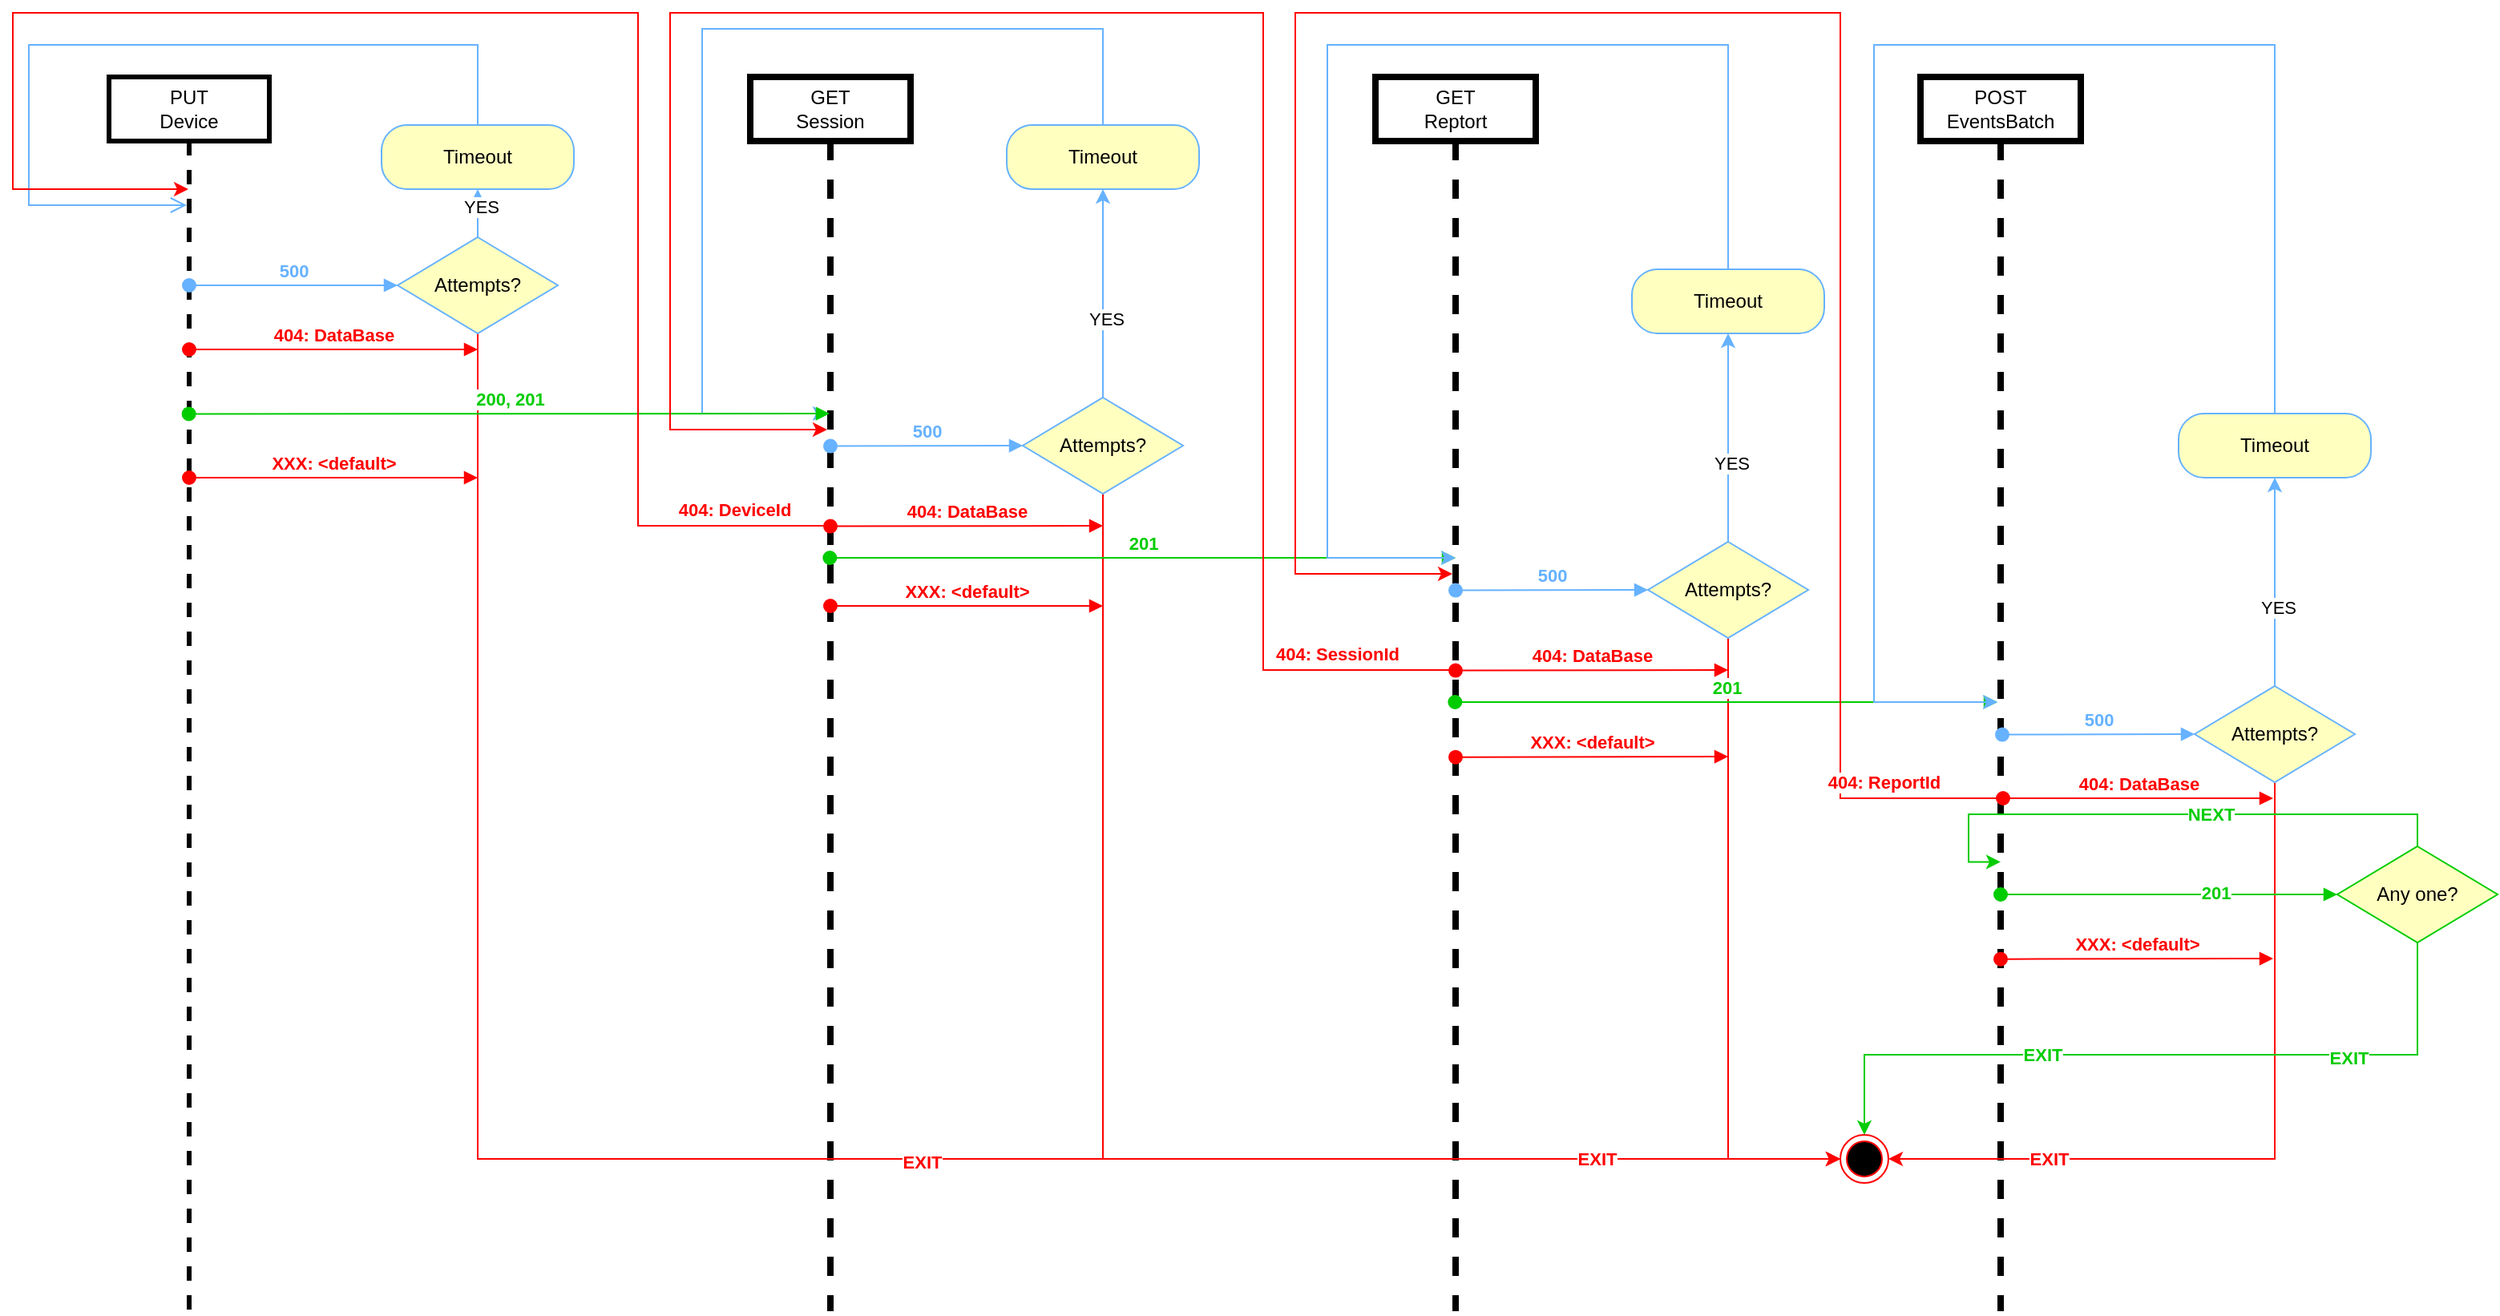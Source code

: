 <mxfile version="21.6.9" type="device">
  <diagram name="Страница — 1" id="-wL8EBNOefbxbOeH-bGI">
    <mxGraphModel dx="1816" dy="606" grid="1" gridSize="10" guides="1" tooltips="1" connect="1" arrows="1" fold="1" page="1" pageScale="1" pageWidth="827" pageHeight="1169" math="0" shadow="0">
      <root>
        <mxCell id="0" />
        <mxCell id="1" parent="0" />
        <mxCell id="82LKOW4DZEkzBoe8ajo4-2" value="PUT&lt;br&gt;Device" style="shape=umlLifeline;perimeter=lifelinePerimeter;whiteSpace=wrap;html=1;container=1;dropTarget=0;collapsible=0;recursiveResize=0;outlineConnect=0;portConstraint=eastwest;newEdgeStyle={&quot;edgeStyle&quot;:&quot;elbowEdgeStyle&quot;,&quot;elbow&quot;:&quot;vertical&quot;,&quot;curved&quot;:0,&quot;rounded&quot;:0};strokeWidth=3;" parent="1" vertex="1">
          <mxGeometry x="-20" y="160" width="100" height="770" as="geometry" />
        </mxCell>
        <mxCell id="82LKOW4DZEkzBoe8ajo4-3" value="GET&lt;br&gt;Session" style="shape=umlLifeline;perimeter=lifelinePerimeter;whiteSpace=wrap;html=1;container=1;dropTarget=0;collapsible=0;recursiveResize=0;outlineConnect=0;portConstraint=eastwest;newEdgeStyle={&quot;edgeStyle&quot;:&quot;elbowEdgeStyle&quot;,&quot;elbow&quot;:&quot;vertical&quot;,&quot;curved&quot;:0,&quot;rounded&quot;:0};strokeWidth=4;" parent="1" vertex="1">
          <mxGeometry x="380" y="160" width="100" height="770" as="geometry" />
        </mxCell>
        <mxCell id="82LKOW4DZEkzBoe8ajo4-4" value="GET&lt;br&gt;Reptort" style="shape=umlLifeline;perimeter=lifelinePerimeter;whiteSpace=wrap;html=1;container=1;dropTarget=0;collapsible=0;recursiveResize=0;outlineConnect=0;portConstraint=eastwest;newEdgeStyle={&quot;edgeStyle&quot;:&quot;elbowEdgeStyle&quot;,&quot;elbow&quot;:&quot;vertical&quot;,&quot;curved&quot;:0,&quot;rounded&quot;:0};strokeWidth=4;" parent="1" vertex="1">
          <mxGeometry x="770" y="160" width="100" height="770" as="geometry" />
        </mxCell>
        <mxCell id="82LKOW4DZEkzBoe8ajo4-5" value="POST EventsBatch" style="shape=umlLifeline;perimeter=lifelinePerimeter;whiteSpace=wrap;html=1;container=1;dropTarget=0;collapsible=0;recursiveResize=0;outlineConnect=0;portConstraint=eastwest;newEdgeStyle={&quot;edgeStyle&quot;:&quot;elbowEdgeStyle&quot;,&quot;elbow&quot;:&quot;vertical&quot;,&quot;curved&quot;:0,&quot;rounded&quot;:0};strokeWidth=4;" parent="1" vertex="1">
          <mxGeometry x="1110" y="160" width="100" height="770" as="geometry" />
        </mxCell>
        <mxCell id="82LKOW4DZEkzBoe8ajo4-20" style="edgeStyle=orthogonalEdgeStyle;rounded=0;orthogonalLoop=1;jettySize=auto;html=1;entryX=0.5;entryY=1;entryDx=0;entryDy=0;strokeColor=#66B2FF;" parent="1" source="82LKOW4DZEkzBoe8ajo4-12" target="82LKOW4DZEkzBoe8ajo4-17" edge="1">
          <mxGeometry relative="1" as="geometry" />
        </mxCell>
        <mxCell id="82LKOW4DZEkzBoe8ajo4-23" value="YES" style="edgeLabel;html=1;align=center;verticalAlign=middle;resizable=0;points=[];" parent="82LKOW4DZEkzBoe8ajo4-20" vertex="1" connectable="0">
          <mxGeometry x="-0.242" y="-2" relative="1" as="geometry">
            <mxPoint as="offset" />
          </mxGeometry>
        </mxCell>
        <mxCell id="82LKOW4DZEkzBoe8ajo4-22" style="edgeStyle=orthogonalEdgeStyle;rounded=0;orthogonalLoop=1;jettySize=auto;html=1;entryX=0;entryY=0.5;entryDx=0;entryDy=0;strokeColor=#FF0000;" parent="1" source="82LKOW4DZEkzBoe8ajo4-12" target="82LKOW4DZEkzBoe8ajo4-21" edge="1">
          <mxGeometry relative="1" as="geometry">
            <Array as="points">
              <mxPoint x="210" y="835" />
            </Array>
          </mxGeometry>
        </mxCell>
        <mxCell id="82LKOW4DZEkzBoe8ajo4-24" value="NO" style="edgeLabel;html=1;align=center;verticalAlign=middle;resizable=0;points=[];" parent="82LKOW4DZEkzBoe8ajo4-22" vertex="1" connectable="0">
          <mxGeometry x="-0.752" y="-1" relative="1" as="geometry">
            <mxPoint x="21" y="-193" as="offset" />
          </mxGeometry>
        </mxCell>
        <mxCell id="82LKOW4DZEkzBoe8ajo4-82" value="&lt;b&gt;&lt;font color=&quot;#ff0000&quot;&gt;EXIT&lt;/font&gt;&lt;/b&gt;" style="edgeLabel;html=1;align=center;verticalAlign=middle;resizable=0;points=[];" parent="82LKOW4DZEkzBoe8ajo4-22" vertex="1" connectable="0">
          <mxGeometry x="0.143" y="-2" relative="1" as="geometry">
            <mxPoint x="12" as="offset" />
          </mxGeometry>
        </mxCell>
        <mxCell id="82LKOW4DZEkzBoe8ajo4-12" value="Attempts?" style="rhombus;whiteSpace=wrap;html=1;fontColor=#000000;fillColor=#ffffc0;strokeColor=#66B2FF;" parent="1" vertex="1">
          <mxGeometry x="160" y="260" width="100" height="60" as="geometry" />
        </mxCell>
        <mxCell id="82LKOW4DZEkzBoe8ajo4-17" value="Timeout" style="rounded=1;whiteSpace=wrap;html=1;arcSize=40;fontColor=#000000;fillColor=#ffffc0;strokeColor=#66B2FF;" parent="1" vertex="1">
          <mxGeometry x="150" y="190" width="120" height="40" as="geometry" />
        </mxCell>
        <mxCell id="82LKOW4DZEkzBoe8ajo4-18" value="" style="edgeStyle=orthogonalEdgeStyle;html=1;verticalAlign=bottom;endArrow=open;endSize=8;strokeColor=#66B2FF;rounded=0;exitX=0.5;exitY=0;exitDx=0;exitDy=0;" parent="1" source="82LKOW4DZEkzBoe8ajo4-17" target="82LKOW4DZEkzBoe8ajo4-2" edge="1">
          <mxGeometry relative="1" as="geometry">
            <mxPoint x="210" y="280" as="targetPoint" />
            <Array as="points">
              <mxPoint x="210" y="140" />
              <mxPoint x="-70" y="140" />
              <mxPoint x="-70" y="240" />
            </Array>
          </mxGeometry>
        </mxCell>
        <mxCell id="82LKOW4DZEkzBoe8ajo4-19" value="&lt;font color=&quot;#66b2ff&quot;&gt;&lt;b&gt;500&lt;/b&gt;&lt;/font&gt;" style="html=1;verticalAlign=bottom;startArrow=oval;startFill=1;endArrow=block;startSize=8;edgeStyle=elbowEdgeStyle;elbow=vertical;curved=0;rounded=0;entryX=0;entryY=0.5;entryDx=0;entryDy=0;strokeColor=#66B2FF;" parent="1" target="82LKOW4DZEkzBoe8ajo4-12" edge="1">
          <mxGeometry width="60" relative="1" as="geometry">
            <mxPoint x="30" y="290" as="sourcePoint" />
            <mxPoint x="90" y="350" as="targetPoint" />
            <Array as="points">
              <mxPoint x="110" y="290" />
            </Array>
          </mxGeometry>
        </mxCell>
        <mxCell id="82LKOW4DZEkzBoe8ajo4-21" value="" style="ellipse;html=1;shape=endState;fillColor=#000000;strokeColor=#ff0000;" parent="1" vertex="1">
          <mxGeometry x="1060" y="820" width="30" height="30" as="geometry" />
        </mxCell>
        <mxCell id="82LKOW4DZEkzBoe8ajo4-25" style="edgeStyle=orthogonalEdgeStyle;rounded=0;orthogonalLoop=1;jettySize=auto;html=1;entryX=0.5;entryY=1;entryDx=0;entryDy=0;strokeColor=#66B2FF;" parent="1" source="82LKOW4DZEkzBoe8ajo4-27" target="82LKOW4DZEkzBoe8ajo4-28" edge="1">
          <mxGeometry relative="1" as="geometry" />
        </mxCell>
        <mxCell id="82LKOW4DZEkzBoe8ajo4-26" value="YES" style="edgeLabel;html=1;align=center;verticalAlign=middle;resizable=0;points=[];" parent="82LKOW4DZEkzBoe8ajo4-25" vertex="1" connectable="0">
          <mxGeometry x="-0.242" y="-2" relative="1" as="geometry">
            <mxPoint as="offset" />
          </mxGeometry>
        </mxCell>
        <mxCell id="82LKOW4DZEkzBoe8ajo4-31" style="edgeStyle=orthogonalEdgeStyle;rounded=0;orthogonalLoop=1;jettySize=auto;html=1;entryX=0;entryY=0.5;entryDx=0;entryDy=0;strokeColor=#FF0000;" parent="1" source="82LKOW4DZEkzBoe8ajo4-27" target="82LKOW4DZEkzBoe8ajo4-21" edge="1">
          <mxGeometry relative="1" as="geometry">
            <Array as="points">
              <mxPoint x="600" y="835" />
            </Array>
          </mxGeometry>
        </mxCell>
        <mxCell id="82LKOW4DZEkzBoe8ajo4-81" value="&lt;b&gt;&lt;font color=&quot;#ff0000&quot;&gt;EXIT&lt;/font&gt;&lt;/b&gt;" style="edgeLabel;html=1;align=center;verticalAlign=middle;resizable=0;points=[];" parent="82LKOW4DZEkzBoe8ajo4-31" vertex="1" connectable="0">
          <mxGeometry x="0.652" relative="1" as="geometry">
            <mxPoint as="offset" />
          </mxGeometry>
        </mxCell>
        <mxCell id="82LKOW4DZEkzBoe8ajo4-27" value="Attempts?" style="rhombus;whiteSpace=wrap;html=1;fontColor=#000000;fillColor=#ffffc0;strokeColor=#66B2FF;" parent="1" vertex="1">
          <mxGeometry x="550" y="360" width="100" height="60" as="geometry" />
        </mxCell>
        <mxCell id="82LKOW4DZEkzBoe8ajo4-30" style="edgeStyle=orthogonalEdgeStyle;rounded=0;orthogonalLoop=1;jettySize=auto;html=1;exitX=0.5;exitY=0;exitDx=0;exitDy=0;strokeColor=#66B2FF;" parent="1" source="82LKOW4DZEkzBoe8ajo4-28" target="82LKOW4DZEkzBoe8ajo4-3" edge="1">
          <mxGeometry relative="1" as="geometry">
            <Array as="points">
              <mxPoint x="600" y="130" />
              <mxPoint x="350" y="130" />
              <mxPoint x="350" y="370" />
            </Array>
          </mxGeometry>
        </mxCell>
        <mxCell id="82LKOW4DZEkzBoe8ajo4-28" value="Timeout" style="rounded=1;whiteSpace=wrap;html=1;arcSize=40;fontColor=#000000;fillColor=#ffffc0;strokeColor=#66B2FF;" parent="1" vertex="1">
          <mxGeometry x="540" y="190" width="120" height="40" as="geometry" />
        </mxCell>
        <mxCell id="82LKOW4DZEkzBoe8ajo4-29" value="&lt;b&gt;&lt;font color=&quot;#66b2ff&quot;&gt;500&lt;/font&gt;&lt;/b&gt;" style="html=1;verticalAlign=bottom;startArrow=oval;startFill=1;endArrow=block;startSize=8;edgeStyle=elbowEdgeStyle;elbow=vertical;curved=0;rounded=0;entryX=0;entryY=0.5;entryDx=0;entryDy=0;strokeColor=#66B2FF;" parent="1" target="82LKOW4DZEkzBoe8ajo4-27" edge="1">
          <mxGeometry x="-0.004" width="60" relative="1" as="geometry">
            <mxPoint x="430" y="390.3" as="sourcePoint" />
            <mxPoint x="555.8" y="390.0" as="targetPoint" />
            <Array as="points" />
            <mxPoint as="offset" />
          </mxGeometry>
        </mxCell>
        <mxCell id="82LKOW4DZEkzBoe8ajo4-32" value="&lt;font color=&quot;#ff0000&quot;&gt;&lt;b&gt;404: DataBase&lt;/b&gt;&lt;/font&gt;" style="html=1;verticalAlign=bottom;startArrow=oval;startFill=1;endArrow=block;startSize=8;edgeStyle=elbowEdgeStyle;elbow=vertical;curved=0;rounded=0;strokeColor=#FF0000;" parent="1" edge="1">
          <mxGeometry width="60" relative="1" as="geometry">
            <mxPoint x="30" y="330" as="sourcePoint" />
            <mxPoint x="210" y="330" as="targetPoint" />
          </mxGeometry>
        </mxCell>
        <mxCell id="82LKOW4DZEkzBoe8ajo4-33" value="&lt;b&gt;&lt;font color=&quot;#00cc00&quot;&gt;200, 201&lt;/font&gt;&lt;/b&gt;" style="html=1;verticalAlign=bottom;startArrow=oval;startFill=1;endArrow=block;startSize=8;edgeStyle=elbowEdgeStyle;elbow=vertical;curved=0;rounded=0;strokeColor=#00CC00;" parent="1" edge="1">
          <mxGeometry width="60" relative="1" as="geometry">
            <mxPoint x="29.81" y="370.211" as="sourcePoint" />
            <mxPoint x="429.5" y="370.211" as="targetPoint" />
          </mxGeometry>
        </mxCell>
        <mxCell id="82LKOW4DZEkzBoe8ajo4-34" value="&lt;font color=&quot;#ff0000&quot;&gt;&lt;b&gt;404: DataBase&lt;/b&gt;&lt;/font&gt;" style="html=1;verticalAlign=bottom;startArrow=oval;startFill=1;endArrow=block;startSize=8;edgeStyle=elbowEdgeStyle;elbow=vertical;curved=0;rounded=0;strokeColor=#FF0000;" parent="1" edge="1">
          <mxGeometry width="60" relative="1" as="geometry">
            <mxPoint x="430" y="440.28" as="sourcePoint" />
            <mxPoint x="600" y="440" as="targetPoint" />
          </mxGeometry>
        </mxCell>
        <mxCell id="82LKOW4DZEkzBoe8ajo4-35" value="&lt;b&gt;&lt;font color=&quot;#00cc00&quot;&gt;201&lt;/font&gt;&lt;/b&gt;" style="html=1;verticalAlign=bottom;startArrow=oval;startFill=1;endArrow=block;startSize=8;edgeStyle=elbowEdgeStyle;elbow=vertical;curved=0;rounded=0;strokeColor=#00CC00;" parent="1" edge="1">
          <mxGeometry width="60" relative="1" as="geometry">
            <mxPoint x="429.667" y="460" as="sourcePoint" />
            <mxPoint x="820" y="460" as="targetPoint" />
            <Array as="points">
              <mxPoint x="530" y="460" />
              <mxPoint x="820" y="490" />
            </Array>
          </mxGeometry>
        </mxCell>
        <mxCell id="82LKOW4DZEkzBoe8ajo4-37" value="" style="endArrow=classic;html=1;rounded=0;strokeColor=#FF0000;" parent="1" source="82LKOW4DZEkzBoe8ajo4-3" edge="1">
          <mxGeometry width="50" height="50" relative="1" as="geometry">
            <mxPoint x="429.5" y="430" as="sourcePoint" />
            <mxPoint x="29.5" y="230" as="targetPoint" />
            <Array as="points">
              <mxPoint x="310" y="440" />
              <mxPoint x="310" y="120" />
              <mxPoint x="120" y="120" />
              <mxPoint x="-80" y="120" />
              <mxPoint x="-80" y="150" />
              <mxPoint x="-80" y="230" />
            </Array>
          </mxGeometry>
        </mxCell>
        <mxCell id="82LKOW4DZEkzBoe8ajo4-38" value="&lt;b&gt;&lt;font color=&quot;#ff0000&quot;&gt;404: DeviceId&lt;/font&gt;&lt;/b&gt;" style="edgeLabel;html=1;align=center;verticalAlign=middle;resizable=0;points=[];" parent="82LKOW4DZEkzBoe8ajo4-37" vertex="1" connectable="0">
          <mxGeometry x="-0.858" y="-1" relative="1" as="geometry">
            <mxPoint x="16" y="-9" as="offset" />
          </mxGeometry>
        </mxCell>
        <mxCell id="82LKOW4DZEkzBoe8ajo4-49" style="edgeStyle=orthogonalEdgeStyle;rounded=0;orthogonalLoop=1;jettySize=auto;html=1;entryX=0.5;entryY=1;entryDx=0;entryDy=0;strokeColor=#66B2FF;" parent="1" source="82LKOW4DZEkzBoe8ajo4-52" target="82LKOW4DZEkzBoe8ajo4-59" edge="1">
          <mxGeometry relative="1" as="geometry">
            <mxPoint x="990" y="320" as="targetPoint" />
          </mxGeometry>
        </mxCell>
        <mxCell id="82LKOW4DZEkzBoe8ajo4-50" value="YES" style="edgeLabel;html=1;align=center;verticalAlign=middle;resizable=0;points=[];" parent="82LKOW4DZEkzBoe8ajo4-49" vertex="1" connectable="0">
          <mxGeometry x="-0.242" y="-2" relative="1" as="geometry">
            <mxPoint as="offset" />
          </mxGeometry>
        </mxCell>
        <mxCell id="82LKOW4DZEkzBoe8ajo4-51" style="edgeStyle=orthogonalEdgeStyle;rounded=0;orthogonalLoop=1;jettySize=auto;html=1;entryX=0;entryY=0.5;entryDx=0;entryDy=0;strokeColor=#FF0000;" parent="1" source="82LKOW4DZEkzBoe8ajo4-52" target="82LKOW4DZEkzBoe8ajo4-21" edge="1">
          <mxGeometry relative="1" as="geometry">
            <mxPoint x="1450" y="1175" as="targetPoint" />
            <Array as="points">
              <mxPoint x="990" y="835" />
            </Array>
          </mxGeometry>
        </mxCell>
        <mxCell id="82LKOW4DZEkzBoe8ajo4-52" value="Attempts?" style="rhombus;whiteSpace=wrap;html=1;fontColor=#000000;fillColor=#ffffc0;strokeColor=#66B2FF;" parent="1" vertex="1">
          <mxGeometry x="940" y="450" width="100" height="60" as="geometry" />
        </mxCell>
        <mxCell id="82LKOW4DZEkzBoe8ajo4-53" style="edgeStyle=orthogonalEdgeStyle;rounded=0;orthogonalLoop=1;jettySize=auto;html=1;exitX=0.5;exitY=0;exitDx=0;exitDy=0;strokeColor=#66B2FF;" parent="1" source="82LKOW4DZEkzBoe8ajo4-59" edge="1">
          <mxGeometry relative="1" as="geometry">
            <mxPoint x="990" y="280" as="sourcePoint" />
            <mxPoint x="820" y="460" as="targetPoint" />
            <Array as="points">
              <mxPoint x="990" y="140" />
              <mxPoint x="740" y="140" />
              <mxPoint x="740" y="460" />
            </Array>
          </mxGeometry>
        </mxCell>
        <mxCell id="82LKOW4DZEkzBoe8ajo4-54" value="&lt;b&gt;&lt;font color=&quot;#66b2ff&quot;&gt;500&lt;/font&gt;&lt;/b&gt;" style="html=1;verticalAlign=bottom;startArrow=oval;startFill=1;endArrow=block;startSize=8;edgeStyle=elbowEdgeStyle;elbow=vertical;curved=0;rounded=0;entryX=0;entryY=0.5;entryDx=0;entryDy=0;strokeColor=#66B2FF;" parent="1" target="82LKOW4DZEkzBoe8ajo4-52" edge="1">
          <mxGeometry x="-0.004" width="60" relative="1" as="geometry">
            <mxPoint x="820" y="480.3" as="sourcePoint" />
            <mxPoint x="945.8" y="480.0" as="targetPoint" />
            <Array as="points" />
            <mxPoint as="offset" />
          </mxGeometry>
        </mxCell>
        <mxCell id="82LKOW4DZEkzBoe8ajo4-55" value="&lt;font color=&quot;#ff0000&quot;&gt;&lt;b&gt;404: DataBase&lt;/b&gt;&lt;/font&gt;" style="html=1;verticalAlign=bottom;startArrow=oval;startFill=1;endArrow=block;startSize=8;edgeStyle=elbowEdgeStyle;elbow=vertical;curved=0;rounded=0;strokeColor=#FF0000;" parent="1" edge="1">
          <mxGeometry width="60" relative="1" as="geometry">
            <mxPoint x="820" y="530.28" as="sourcePoint" />
            <mxPoint x="990" y="530" as="targetPoint" />
          </mxGeometry>
        </mxCell>
        <mxCell id="82LKOW4DZEkzBoe8ajo4-56" value="&lt;b&gt;&lt;font color=&quot;#00cc00&quot;&gt;201&lt;/font&gt;&lt;/b&gt;" style="html=1;verticalAlign=bottom;startArrow=oval;startFill=1;endArrow=block;startSize=8;edgeStyle=elbowEdgeStyle;elbow=vertical;curved=0;rounded=0;strokeColor=#00CC00;" parent="1" target="82LKOW4DZEkzBoe8ajo4-5" edge="1">
          <mxGeometry width="60" relative="1" as="geometry">
            <mxPoint x="819.667" y="550" as="sourcePoint" />
            <mxPoint x="1210" y="550" as="targetPoint" />
            <Array as="points">
              <mxPoint x="920" y="550" />
              <mxPoint x="1210" y="580" />
            </Array>
          </mxGeometry>
        </mxCell>
        <mxCell id="82LKOW4DZEkzBoe8ajo4-57" value="" style="endArrow=classic;html=1;rounded=0;strokeColor=#FF0000;" parent="1" target="82LKOW4DZEkzBoe8ajo4-3" edge="1">
          <mxGeometry width="50" height="50" relative="1" as="geometry">
            <mxPoint x="819.5" y="530" as="sourcePoint" />
            <mxPoint x="429.5" y="320" as="targetPoint" />
            <Array as="points">
              <mxPoint x="700" y="530" />
              <mxPoint x="700" y="120" />
              <mxPoint x="330" y="120" />
              <mxPoint x="330" y="240" />
              <mxPoint x="330" y="380" />
            </Array>
          </mxGeometry>
        </mxCell>
        <mxCell id="82LKOW4DZEkzBoe8ajo4-58" value="&lt;b&gt;&lt;font color=&quot;#ff0000&quot;&gt;404: SessionId&lt;/font&gt;&lt;/b&gt;" style="edgeLabel;html=1;align=center;verticalAlign=middle;resizable=0;points=[];" parent="82LKOW4DZEkzBoe8ajo4-57" vertex="1" connectable="0">
          <mxGeometry x="-0.858" y="-1" relative="1" as="geometry">
            <mxPoint x="16" y="-9" as="offset" />
          </mxGeometry>
        </mxCell>
        <mxCell id="82LKOW4DZEkzBoe8ajo4-59" value="Timeout" style="rounded=1;whiteSpace=wrap;html=1;arcSize=40;fontColor=#000000;fillColor=#ffffc0;strokeColor=#66B2FF;" parent="1" vertex="1">
          <mxGeometry x="930" y="280" width="120" height="40" as="geometry" />
        </mxCell>
        <mxCell id="82LKOW4DZEkzBoe8ajo4-60" style="edgeStyle=orthogonalEdgeStyle;rounded=0;orthogonalLoop=1;jettySize=auto;html=1;entryX=0.5;entryY=1;entryDx=0;entryDy=0;strokeColor=#66B2FF;" parent="1" source="82LKOW4DZEkzBoe8ajo4-63" target="82LKOW4DZEkzBoe8ajo4-66" edge="1">
          <mxGeometry relative="1" as="geometry">
            <mxPoint x="1331" y="410" as="targetPoint" />
          </mxGeometry>
        </mxCell>
        <mxCell id="82LKOW4DZEkzBoe8ajo4-61" value="YES" style="edgeLabel;html=1;align=center;verticalAlign=middle;resizable=0;points=[];" parent="82LKOW4DZEkzBoe8ajo4-60" vertex="1" connectable="0">
          <mxGeometry x="-0.242" y="-2" relative="1" as="geometry">
            <mxPoint as="offset" />
          </mxGeometry>
        </mxCell>
        <mxCell id="82LKOW4DZEkzBoe8ajo4-62" style="edgeStyle=orthogonalEdgeStyle;rounded=0;orthogonalLoop=1;jettySize=auto;html=1;entryX=1;entryY=0.5;entryDx=0;entryDy=0;strokeColor=#FF0000;" parent="1" source="82LKOW4DZEkzBoe8ajo4-63" target="82LKOW4DZEkzBoe8ajo4-21" edge="1">
          <mxGeometry relative="1" as="geometry">
            <mxPoint x="1401" y="1175" as="targetPoint" />
            <Array as="points">
              <mxPoint x="1331" y="835" />
            </Array>
          </mxGeometry>
        </mxCell>
        <mxCell id="82LKOW4DZEkzBoe8ajo4-79" value="&lt;b&gt;&lt;font color=&quot;#ff0000&quot;&gt;EXIT&lt;/font&gt;&lt;/b&gt;" style="edgeLabel;html=1;align=center;verticalAlign=middle;resizable=0;points=[];" parent="82LKOW4DZEkzBoe8ajo4-62" vertex="1" connectable="0">
          <mxGeometry x="0.677" y="-2" relative="1" as="geometry">
            <mxPoint x="23" y="2" as="offset" />
          </mxGeometry>
        </mxCell>
        <mxCell id="82LKOW4DZEkzBoe8ajo4-63" value="Attempts?" style="rhombus;whiteSpace=wrap;html=1;fontColor=#000000;fillColor=#ffffc0;strokeColor=#66B2FF;" parent="1" vertex="1">
          <mxGeometry x="1281" y="540" width="100" height="60" as="geometry" />
        </mxCell>
        <mxCell id="82LKOW4DZEkzBoe8ajo4-64" style="edgeStyle=orthogonalEdgeStyle;rounded=0;orthogonalLoop=1;jettySize=auto;html=1;exitX=0.5;exitY=0;exitDx=0;exitDy=0;strokeColor=#66B2FF;" parent="1" source="82LKOW4DZEkzBoe8ajo4-66" target="82LKOW4DZEkzBoe8ajo4-5" edge="1">
          <mxGeometry relative="1" as="geometry">
            <mxPoint x="1331" y="370" as="sourcePoint" />
            <mxPoint x="1161" y="550" as="targetPoint" />
            <Array as="points">
              <mxPoint x="1331" y="140" />
              <mxPoint x="1081" y="140" />
              <mxPoint x="1081" y="550" />
            </Array>
          </mxGeometry>
        </mxCell>
        <mxCell id="82LKOW4DZEkzBoe8ajo4-65" value="&lt;b&gt;&lt;font color=&quot;#66b2ff&quot;&gt;500&lt;/font&gt;&lt;/b&gt;" style="html=1;verticalAlign=bottom;startArrow=oval;startFill=1;endArrow=block;startSize=8;edgeStyle=elbowEdgeStyle;elbow=vertical;curved=0;rounded=0;entryX=0;entryY=0.5;entryDx=0;entryDy=0;strokeColor=#66B2FF;" parent="1" target="82LKOW4DZEkzBoe8ajo4-63" edge="1">
          <mxGeometry x="-0.004" width="60" relative="1" as="geometry">
            <mxPoint x="1161" y="570.3" as="sourcePoint" />
            <mxPoint x="1286.8" y="570" as="targetPoint" />
            <Array as="points" />
            <mxPoint as="offset" />
          </mxGeometry>
        </mxCell>
        <mxCell id="82LKOW4DZEkzBoe8ajo4-66" value="Timeout" style="rounded=1;whiteSpace=wrap;html=1;arcSize=40;fontColor=#000000;fillColor=#ffffc0;strokeColor=#66B2FF;" parent="1" vertex="1">
          <mxGeometry x="1271" y="370" width="120" height="40" as="geometry" />
        </mxCell>
        <mxCell id="82LKOW4DZEkzBoe8ajo4-67" value="&lt;font color=&quot;#ff0000&quot;&gt;&lt;b&gt;404: DataBase&lt;/b&gt;&lt;/font&gt;" style="html=1;verticalAlign=bottom;startArrow=oval;startFill=1;endArrow=block;startSize=8;edgeStyle=elbowEdgeStyle;elbow=vertical;curved=0;rounded=0;strokeColor=#FF0000;" parent="1" source="82LKOW4DZEkzBoe8ajo4-5" edge="1">
          <mxGeometry width="60" relative="1" as="geometry">
            <mxPoint x="1160" y="610.28" as="sourcePoint" />
            <mxPoint x="1330" y="610" as="targetPoint" />
          </mxGeometry>
        </mxCell>
        <mxCell id="82LKOW4DZEkzBoe8ajo4-68" value="" style="endArrow=classic;html=1;rounded=0;strokeColor=#FF0000;" parent="1" target="82LKOW4DZEkzBoe8ajo4-4" edge="1">
          <mxGeometry width="50" height="50" relative="1" as="geometry">
            <mxPoint x="1169.5" y="610" as="sourcePoint" />
            <mxPoint x="778" y="460" as="targetPoint" />
            <Array as="points">
              <mxPoint x="1060" y="610" />
              <mxPoint x="1060" y="120" />
              <mxPoint x="720" y="120" />
              <mxPoint x="720" y="470" />
              <mxPoint x="770" y="470" />
            </Array>
          </mxGeometry>
        </mxCell>
        <mxCell id="82LKOW4DZEkzBoe8ajo4-69" value="&lt;b&gt;&lt;font color=&quot;#ff0000&quot;&gt;404: ReportId&lt;/font&gt;&lt;/b&gt;" style="edgeLabel;html=1;align=center;verticalAlign=middle;resizable=0;points=[];" parent="82LKOW4DZEkzBoe8ajo4-68" vertex="1" connectable="0">
          <mxGeometry x="-0.858" y="-1" relative="1" as="geometry">
            <mxPoint x="16" y="-9" as="offset" />
          </mxGeometry>
        </mxCell>
        <mxCell id="82LKOW4DZEkzBoe8ajo4-72" value="" style="html=1;verticalAlign=bottom;startArrow=oval;startFill=1;endArrow=block;startSize=8;edgeStyle=elbowEdgeStyle;elbow=horizontal;curved=0;rounded=0;strokeColor=#00CC00;entryX=0;entryY=0.5;entryDx=0;entryDy=0;" parent="1" target="82LKOW4DZEkzBoe8ajo4-71" edge="1">
          <mxGeometry width="60" relative="1" as="geometry">
            <mxPoint x="1159.997" y="670" as="sourcePoint" />
            <mxPoint x="1378.16" y="670" as="targetPoint" />
            <Array as="points" />
          </mxGeometry>
        </mxCell>
        <mxCell id="82LKOW4DZEkzBoe8ajo4-74" value="&lt;b&gt;&lt;font color=&quot;#00cc00&quot;&gt;201&lt;/font&gt;&lt;/b&gt;" style="edgeLabel;html=1;align=center;verticalAlign=middle;resizable=0;points=[];" parent="82LKOW4DZEkzBoe8ajo4-72" vertex="1" connectable="0">
          <mxGeometry x="0.274" y="1" relative="1" as="geometry">
            <mxPoint as="offset" />
          </mxGeometry>
        </mxCell>
        <mxCell id="82LKOW4DZEkzBoe8ajo4-73" style="edgeStyle=orthogonalEdgeStyle;rounded=0;orthogonalLoop=1;jettySize=auto;html=1;exitX=0.5;exitY=0;exitDx=0;exitDy=0;entryX=0.5;entryY=0.636;entryDx=0;entryDy=0;entryPerimeter=0;strokeColor=#00CC00;" parent="1" source="82LKOW4DZEkzBoe8ajo4-71" target="82LKOW4DZEkzBoe8ajo4-5" edge="1">
          <mxGeometry relative="1" as="geometry">
            <Array as="points">
              <mxPoint x="1420" y="620" />
              <mxPoint x="1140" y="620" />
              <mxPoint x="1140" y="650" />
            </Array>
          </mxGeometry>
        </mxCell>
        <mxCell id="82LKOW4DZEkzBoe8ajo4-75" value="&lt;b&gt;&lt;font color=&quot;#00cc00&quot;&gt;NEXT&lt;/font&gt;&lt;/b&gt;" style="edgeLabel;html=1;align=center;verticalAlign=middle;resizable=0;points=[];" parent="82LKOW4DZEkzBoe8ajo4-73" vertex="1" connectable="0">
          <mxGeometry x="-0.264" y="2" relative="1" as="geometry">
            <mxPoint x="-21" y="-2" as="offset" />
          </mxGeometry>
        </mxCell>
        <mxCell id="82LKOW4DZEkzBoe8ajo4-76" style="edgeStyle=orthogonalEdgeStyle;rounded=0;orthogonalLoop=1;jettySize=auto;html=1;exitX=0.5;exitY=1;exitDx=0;exitDy=0;entryX=0.5;entryY=0;entryDx=0;entryDy=0;strokeColor=#00CC00;" parent="1" source="82LKOW4DZEkzBoe8ajo4-71" target="82LKOW4DZEkzBoe8ajo4-21" edge="1">
          <mxGeometry relative="1" as="geometry">
            <Array as="points">
              <mxPoint x="1420" y="770" />
              <mxPoint x="1075" y="770" />
            </Array>
          </mxGeometry>
        </mxCell>
        <mxCell id="82LKOW4DZEkzBoe8ajo4-77" value="&lt;b&gt;&lt;font color=&quot;#00cc00&quot;&gt;EXIT&lt;/font&gt;&lt;/b&gt;" style="edgeLabel;html=1;align=center;verticalAlign=middle;resizable=0;points=[];" parent="82LKOW4DZEkzBoe8ajo4-76" vertex="1" connectable="0">
          <mxGeometry x="-0.514" y="2" relative="1" as="geometry">
            <mxPoint as="offset" />
          </mxGeometry>
        </mxCell>
        <mxCell id="82LKOW4DZEkzBoe8ajo4-78" value="&lt;b&gt;&lt;font color=&quot;#00cc00&quot;&gt;EXIT&lt;/font&gt;&lt;/b&gt;" style="edgeLabel;html=1;align=center;verticalAlign=middle;resizable=0;points=[];" parent="82LKOW4DZEkzBoe8ajo4-76" vertex="1" connectable="0">
          <mxGeometry x="0.32" y="4" relative="1" as="geometry">
            <mxPoint x="3" y="-4" as="offset" />
          </mxGeometry>
        </mxCell>
        <mxCell id="82LKOW4DZEkzBoe8ajo4-71" value="Any one?" style="rhombus;whiteSpace=wrap;html=1;fontColor=#000000;fillColor=#ffffc0;strokeColor=#00CC00;" parent="1" vertex="1">
          <mxGeometry x="1370" y="640" width="100" height="60" as="geometry" />
        </mxCell>
        <mxCell id="0gG0E9hw8vwdrukU39Jc-1" value="&lt;font color=&quot;#ff0000&quot;&gt;&lt;b&gt;ХХХ: &amp;lt;default&amp;gt;&lt;/b&gt;&lt;/font&gt;" style="html=1;verticalAlign=bottom;startArrow=oval;startFill=1;endArrow=block;startSize=8;edgeStyle=elbowEdgeStyle;elbow=vertical;curved=0;rounded=0;strokeColor=#FF0000;" edge="1" parent="1">
          <mxGeometry width="60" relative="1" as="geometry">
            <mxPoint x="30" y="410" as="sourcePoint" />
            <mxPoint x="210" y="410" as="targetPoint" />
          </mxGeometry>
        </mxCell>
        <mxCell id="0gG0E9hw8vwdrukU39Jc-2" value="&lt;font color=&quot;#ff0000&quot;&gt;&lt;b&gt;ХХХ: &amp;lt;default&amp;gt;&lt;/b&gt;&lt;/font&gt;" style="html=1;verticalAlign=bottom;startArrow=oval;startFill=1;endArrow=block;startSize=8;edgeStyle=elbowEdgeStyle;elbow=vertical;curved=0;rounded=0;strokeColor=#FF0000;" edge="1" parent="1">
          <mxGeometry width="60" relative="1" as="geometry">
            <mxPoint x="430" y="490" as="sourcePoint" />
            <mxPoint x="600" y="490" as="targetPoint" />
          </mxGeometry>
        </mxCell>
        <mxCell id="0gG0E9hw8vwdrukU39Jc-3" value="&lt;font color=&quot;#ff0000&quot;&gt;&lt;b&gt;ХХХ: &amp;lt;default&amp;gt;&lt;/b&gt;&lt;/font&gt;" style="html=1;verticalAlign=bottom;startArrow=oval;startFill=1;endArrow=block;startSize=8;edgeStyle=elbowEdgeStyle;elbow=vertical;curved=0;rounded=0;strokeColor=#FF0000;" edge="1" parent="1">
          <mxGeometry width="60" relative="1" as="geometry">
            <mxPoint x="820" y="584.33" as="sourcePoint" />
            <mxPoint x="990" y="584" as="targetPoint" />
          </mxGeometry>
        </mxCell>
        <mxCell id="0gG0E9hw8vwdrukU39Jc-4" value="&lt;font color=&quot;#ff0000&quot;&gt;&lt;b&gt;ХХХ: &amp;lt;default&amp;gt;&lt;/b&gt;&lt;/font&gt;" style="html=1;verticalAlign=bottom;startArrow=oval;startFill=1;endArrow=block;startSize=8;edgeStyle=elbowEdgeStyle;elbow=vertical;curved=0;rounded=0;strokeColor=#FF0000;" edge="1" parent="1">
          <mxGeometry width="60" relative="1" as="geometry">
            <mxPoint x="1160" y="710.33" as="sourcePoint" />
            <mxPoint x="1330" y="710" as="targetPoint" />
          </mxGeometry>
        </mxCell>
      </root>
    </mxGraphModel>
  </diagram>
</mxfile>

